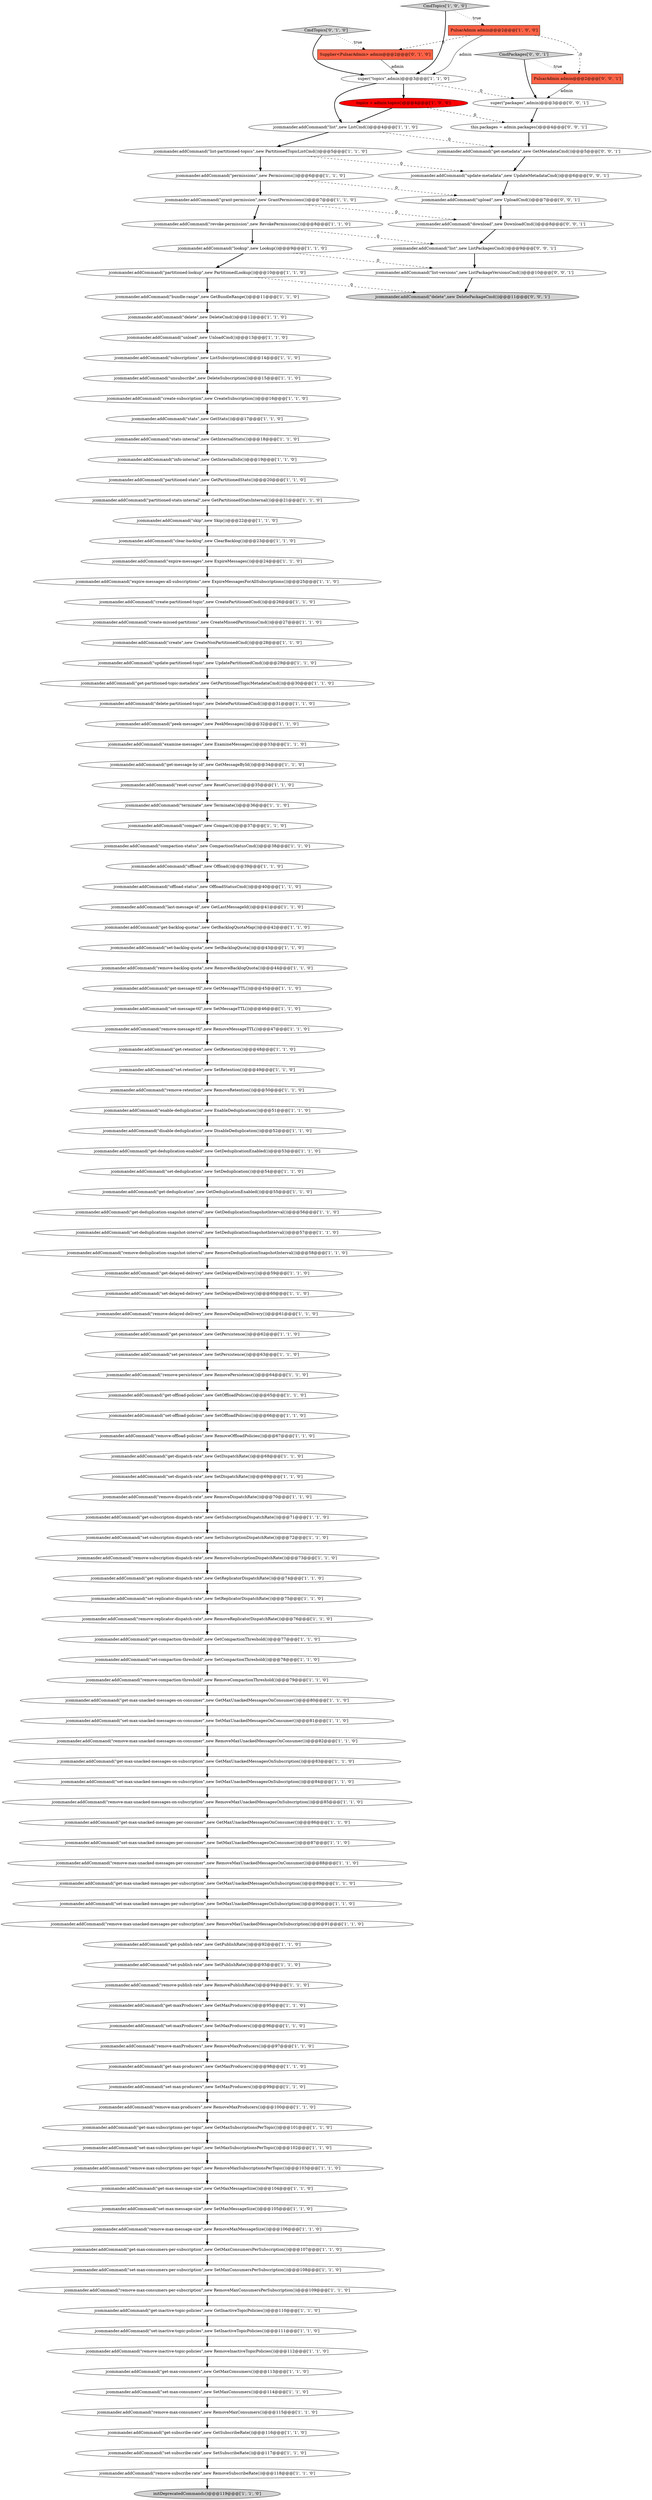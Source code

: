 digraph {
57 [style = filled, label = "jcommander.addCommand(\"remove-offload-policies\",new RemoveOffloadPolicies())@@@67@@@['1', '1', '0']", fillcolor = white, shape = ellipse image = "AAA0AAABBB1BBB"];
114 [style = filled, label = "jcommander.addCommand(\"remove-max-unacked-messages-on-subscription\",new RemoveMaxUnackedMessagesOnSubscription())@@@85@@@['1', '1', '0']", fillcolor = white, shape = ellipse image = "AAA0AAABBB1BBB"];
27 [style = filled, label = "jcommander.addCommand(\"remove-subscribe-rate\",new RemoveSubscribeRate())@@@118@@@['1', '1', '0']", fillcolor = white, shape = ellipse image = "AAA0AAABBB1BBB"];
110 [style = filled, label = "jcommander.addCommand(\"remove-replicator-dispatch-rate\",new RemoveReplicatorDispatchRate())@@@76@@@['1', '1', '0']", fillcolor = white, shape = ellipse image = "AAA0AAABBB1BBB"];
60 [style = filled, label = "CmdTopics['1', '0', '0']", fillcolor = lightgray, shape = diamond image = "AAA0AAABBB1BBB"];
20 [style = filled, label = "jcommander.addCommand(\"remove-delayed-delivery\",new RemoveDelayedDelivery())@@@61@@@['1', '1', '0']", fillcolor = white, shape = ellipse image = "AAA0AAABBB1BBB"];
64 [style = filled, label = "jcommander.addCommand(\"info-internal\",new GetInternalInfo())@@@19@@@['1', '1', '0']", fillcolor = white, shape = ellipse image = "AAA0AAABBB1BBB"];
75 [style = filled, label = "jcommander.addCommand(\"get-max-unacked-messages-per-consumer\",new GetMaxUnackedMessagesOnConsumer())@@@86@@@['1', '1', '0']", fillcolor = white, shape = ellipse image = "AAA0AAABBB1BBB"];
43 [style = filled, label = "jcommander.addCommand(\"get-message-ttl\",new GetMessageTTL())@@@45@@@['1', '1', '0']", fillcolor = white, shape = ellipse image = "AAA0AAABBB1BBB"];
29 [style = filled, label = "jcommander.addCommand(\"get-offload-policies\",new GetOffloadPolicies())@@@65@@@['1', '1', '0']", fillcolor = white, shape = ellipse image = "AAA0AAABBB1BBB"];
66 [style = filled, label = "jcommander.addCommand(\"remove-backlog-quota\",new RemoveBacklogQuota())@@@44@@@['1', '1', '0']", fillcolor = white, shape = ellipse image = "AAA0AAABBB1BBB"];
18 [style = filled, label = "jcommander.addCommand(\"offload-status\",new OffloadStatusCmd())@@@40@@@['1', '1', '0']", fillcolor = white, shape = ellipse image = "AAA0AAABBB1BBB"];
97 [style = filled, label = "topics = admin.topics()@@@4@@@['1', '0', '0']", fillcolor = red, shape = ellipse image = "AAA1AAABBB1BBB"];
39 [style = filled, label = "jcommander.addCommand(\"set-message-ttl\",new SetMessageTTL())@@@46@@@['1', '1', '0']", fillcolor = white, shape = ellipse image = "AAA0AAABBB1BBB"];
119 [style = filled, label = "jcommander.addCommand(\"get-max-unacked-messages-on-subscription\",new GetMaxUnackedMessagesOnSubscription())@@@83@@@['1', '1', '0']", fillcolor = white, shape = ellipse image = "AAA0AAABBB1BBB"];
79 [style = filled, label = "jcommander.addCommand(\"get-max-producers\",new GetMaxProducers())@@@98@@@['1', '1', '0']", fillcolor = white, shape = ellipse image = "AAA0AAABBB1BBB"];
82 [style = filled, label = "jcommander.addCommand(\"compact\",new Compact())@@@37@@@['1', '1', '0']", fillcolor = white, shape = ellipse image = "AAA0AAABBB1BBB"];
62 [style = filled, label = "jcommander.addCommand(\"get-max-consumers\",new GetMaxConsumers())@@@113@@@['1', '1', '0']", fillcolor = white, shape = ellipse image = "AAA0AAABBB1BBB"];
38 [style = filled, label = "jcommander.addCommand(\"remove-maxProducers\",new RemoveMaxProducers())@@@97@@@['1', '1', '0']", fillcolor = white, shape = ellipse image = "AAA0AAABBB1BBB"];
89 [style = filled, label = "jcommander.addCommand(\"set-dispatch-rate\",new SetDispatchRate())@@@69@@@['1', '1', '0']", fillcolor = white, shape = ellipse image = "AAA0AAABBB1BBB"];
127 [style = filled, label = "jcommander.addCommand(\"list-versions\",new ListPackageVersionsCmd())@@@10@@@['0', '0', '1']", fillcolor = white, shape = ellipse image = "AAA0AAABBB3BBB"];
96 [style = filled, label = "jcommander.addCommand(\"set-max-producers\",new SetMaxProducers())@@@99@@@['1', '1', '0']", fillcolor = white, shape = ellipse image = "AAA0AAABBB1BBB"];
47 [style = filled, label = "jcommander.addCommand(\"bundle-range\",new GetBundleRange())@@@11@@@['1', '1', '0']", fillcolor = white, shape = ellipse image = "AAA0AAABBB1BBB"];
63 [style = filled, label = "jcommander.addCommand(\"peek-messages\",new PeekMessages())@@@32@@@['1', '1', '0']", fillcolor = white, shape = ellipse image = "AAA0AAABBB1BBB"];
42 [style = filled, label = "jcommander.addCommand(\"get-message-by-id\",new GetMessageById())@@@34@@@['1', '1', '0']", fillcolor = white, shape = ellipse image = "AAA0AAABBB1BBB"];
54 [style = filled, label = "jcommander.addCommand(\"get-max-consumers-per-subscription\",new GetMaxConsumersPerSubscription())@@@107@@@['1', '1', '0']", fillcolor = white, shape = ellipse image = "AAA0AAABBB1BBB"];
106 [style = filled, label = "jcommander.addCommand(\"stats\",new GetStats())@@@17@@@['1', '1', '0']", fillcolor = white, shape = ellipse image = "AAA0AAABBB1BBB"];
68 [style = filled, label = "jcommander.addCommand(\"expire-messages\",new ExpireMessages())@@@24@@@['1', '1', '0']", fillcolor = white, shape = ellipse image = "AAA0AAABBB1BBB"];
25 [style = filled, label = "jcommander.addCommand(\"offload\",new Offload())@@@39@@@['1', '1', '0']", fillcolor = white, shape = ellipse image = "AAA0AAABBB1BBB"];
55 [style = filled, label = "jcommander.addCommand(\"remove-max-consumers-per-subscription\",new RemoveMaxConsumersPerSubscription())@@@109@@@['1', '1', '0']", fillcolor = white, shape = ellipse image = "AAA0AAABBB1BBB"];
76 [style = filled, label = "jcommander.addCommand(\"remove-deduplication-snapshot-interval\",new RemoveDeduplicationSnapshotInterval())@@@58@@@['1', '1', '0']", fillcolor = white, shape = ellipse image = "AAA0AAABBB1BBB"];
59 [style = filled, label = "jcommander.addCommand(\"get-max-message-size\",new GetMaxMessageSize())@@@104@@@['1', '1', '0']", fillcolor = white, shape = ellipse image = "AAA0AAABBB1BBB"];
125 [style = filled, label = "this.packages = admin.packages()@@@4@@@['0', '0', '1']", fillcolor = white, shape = ellipse image = "AAA0AAABBB3BBB"];
32 [style = filled, label = "jcommander.addCommand(\"unload\",new UnloadCmd())@@@13@@@['1', '1', '0']", fillcolor = white, shape = ellipse image = "AAA0AAABBB1BBB"];
4 [style = filled, label = "jcommander.addCommand(\"set-max-unacked-messages-on-subscription\",new SetMaxUnackedMessagesOnSubscription())@@@84@@@['1', '1', '0']", fillcolor = white, shape = ellipse image = "AAA0AAABBB1BBB"];
112 [style = filled, label = "jcommander.addCommand(\"enable-deduplication\",new EnableDeduplication())@@@51@@@['1', '1', '0']", fillcolor = white, shape = ellipse image = "AAA0AAABBB1BBB"];
13 [style = filled, label = "jcommander.addCommand(\"remove-subscription-dispatch-rate\",new RemoveSubscriptionDispatchRate())@@@73@@@['1', '1', '0']", fillcolor = white, shape = ellipse image = "AAA0AAABBB1BBB"];
14 [style = filled, label = "initDeprecatedCommands()@@@119@@@['1', '1', '0']", fillcolor = lightgray, shape = ellipse image = "AAA0AAABBB1BBB"];
123 [style = filled, label = "jcommander.addCommand(\"list\",new ListPackagesCmd())@@@9@@@['0', '0', '1']", fillcolor = white, shape = ellipse image = "AAA0AAABBB3BBB"];
8 [style = filled, label = "jcommander.addCommand(\"remove-retention\",new RemoveRetention())@@@50@@@['1', '1', '0']", fillcolor = white, shape = ellipse image = "AAA0AAABBB1BBB"];
30 [style = filled, label = "jcommander.addCommand(\"set-delayed-delivery\",new SetDelayedDelivery())@@@60@@@['1', '1', '0']", fillcolor = white, shape = ellipse image = "AAA0AAABBB1BBB"];
7 [style = filled, label = "jcommander.addCommand(\"set-replicator-dispatch-rate\",new SetReplicatorDispatchRate())@@@75@@@['1', '1', '0']", fillcolor = white, shape = ellipse image = "AAA0AAABBB1BBB"];
83 [style = filled, label = "jcommander.addCommand(\"create-partitioned-topic\",new CreatePartitionedCmd())@@@26@@@['1', '1', '0']", fillcolor = white, shape = ellipse image = "AAA0AAABBB1BBB"];
115 [style = filled, label = "jcommander.addCommand(\"set-max-unacked-messages-on-consumer\",new SetMaxUnackedMessagesOnConsumer())@@@81@@@['1', '1', '0']", fillcolor = white, shape = ellipse image = "AAA0AAABBB1BBB"];
22 [style = filled, label = "jcommander.addCommand(\"set-max-subscriptions-per-topic\",new SetMaxSubscriptionsPerTopic())@@@102@@@['1', '1', '0']", fillcolor = white, shape = ellipse image = "AAA0AAABBB1BBB"];
10 [style = filled, label = "jcommander.addCommand(\"list\",new ListCmd())@@@4@@@['1', '1', '0']", fillcolor = white, shape = ellipse image = "AAA0AAABBB1BBB"];
50 [style = filled, label = "jcommander.addCommand(\"remove-message-ttl\",new RemoveMessageTTL())@@@47@@@['1', '1', '0']", fillcolor = white, shape = ellipse image = "AAA0AAABBB1BBB"];
84 [style = filled, label = "jcommander.addCommand(\"skip\",new Skip())@@@22@@@['1', '1', '0']", fillcolor = white, shape = ellipse image = "AAA0AAABBB1BBB"];
5 [style = filled, label = "jcommander.addCommand(\"permissions\",new Permissions())@@@6@@@['1', '1', '0']", fillcolor = white, shape = ellipse image = "AAA0AAABBB1BBB"];
99 [style = filled, label = "jcommander.addCommand(\"subscriptions\",new ListSubscriptions())@@@14@@@['1', '1', '0']", fillcolor = white, shape = ellipse image = "AAA0AAABBB1BBB"];
103 [style = filled, label = "jcommander.addCommand(\"remove-max-subscriptions-per-topic\",new RemoveMaxSubscriptionsPerTopic())@@@103@@@['1', '1', '0']", fillcolor = white, shape = ellipse image = "AAA0AAABBB1BBB"];
95 [style = filled, label = "jcommander.addCommand(\"remove-max-unacked-messages-per-consumer\",new RemoveMaxUnackedMessagesOnConsumer())@@@88@@@['1', '1', '0']", fillcolor = white, shape = ellipse image = "AAA0AAABBB1BBB"];
35 [style = filled, label = "jcommander.addCommand(\"terminate\",new Terminate())@@@36@@@['1', '1', '0']", fillcolor = white, shape = ellipse image = "AAA0AAABBB1BBB"];
56 [style = filled, label = "jcommander.addCommand(\"set-subscribe-rate\",new SetSubscribeRate())@@@117@@@['1', '1', '0']", fillcolor = white, shape = ellipse image = "AAA0AAABBB1BBB"];
109 [style = filled, label = "jcommander.addCommand(\"get-max-unacked-messages-on-consumer\",new GetMaxUnackedMessagesOnConsumer())@@@80@@@['1', '1', '0']", fillcolor = white, shape = ellipse image = "AAA0AAABBB1BBB"];
131 [style = filled, label = "jcommander.addCommand(\"update-metadata\",new UpdateMetadataCmd())@@@6@@@['0', '0', '1']", fillcolor = white, shape = ellipse image = "AAA0AAABBB3BBB"];
107 [style = filled, label = "jcommander.addCommand(\"set-publish-rate\",new SetPublishRate())@@@93@@@['1', '1', '0']", fillcolor = white, shape = ellipse image = "AAA0AAABBB1BBB"];
9 [style = filled, label = "jcommander.addCommand(\"create-missed-partitions\",new CreateMissedPartitionsCmd())@@@27@@@['1', '1', '0']", fillcolor = white, shape = ellipse image = "AAA0AAABBB1BBB"];
41 [style = filled, label = "jcommander.addCommand(\"create-subscription\",new CreateSubscription())@@@16@@@['1', '1', '0']", fillcolor = white, shape = ellipse image = "AAA0AAABBB1BBB"];
124 [style = filled, label = "super(\"packages\",admin)@@@3@@@['0', '0', '1']", fillcolor = white, shape = ellipse image = "AAA0AAABBB3BBB"];
121 [style = filled, label = "Supplier<PulsarAdmin> admin@@@2@@@['0', '1', '0']", fillcolor = tomato, shape = box image = "AAA1AAABBB2BBB"];
53 [style = filled, label = "jcommander.addCommand(\"get-max-unacked-messages-per-subscription\",new GetMaxUnackedMessagesOnSubscription())@@@89@@@['1', '1', '0']", fillcolor = white, shape = ellipse image = "AAA0AAABBB1BBB"];
23 [style = filled, label = "jcommander.addCommand(\"expire-messages-all-subscriptions\",new ExpireMessagesForAllSubscriptions())@@@25@@@['1', '1', '0']", fillcolor = white, shape = ellipse image = "AAA0AAABBB1BBB"];
28 [style = filled, label = "jcommander.addCommand(\"lookup\",new Lookup())@@@9@@@['1', '1', '0']", fillcolor = white, shape = ellipse image = "AAA0AAABBB1BBB"];
132 [style = filled, label = "jcommander.addCommand(\"delete\",new DeletePackageCmd())@@@11@@@['0', '0', '1']", fillcolor = lightgray, shape = ellipse image = "AAA0AAABBB3BBB"];
49 [style = filled, label = "jcommander.addCommand(\"set-deduplication-snapshot-interval\",new SetDeduplicationSnapshotInterval())@@@57@@@['1', '1', '0']", fillcolor = white, shape = ellipse image = "AAA0AAABBB1BBB"];
40 [style = filled, label = "jcommander.addCommand(\"remove-compaction-threshold\",new RemoveCompactionThreshold())@@@79@@@['1', '1', '0']", fillcolor = white, shape = ellipse image = "AAA0AAABBB1BBB"];
36 [style = filled, label = "jcommander.addCommand(\"remove-persistence\",new RemovePersistence())@@@64@@@['1', '1', '0']", fillcolor = white, shape = ellipse image = "AAA0AAABBB1BBB"];
58 [style = filled, label = "jcommander.addCommand(\"create\",new CreateNonPartitionedCmd())@@@28@@@['1', '1', '0']", fillcolor = white, shape = ellipse image = "AAA0AAABBB1BBB"];
2 [style = filled, label = "jcommander.addCommand(\"last-message-id\",new GetLastMessageId())@@@41@@@['1', '1', '0']", fillcolor = white, shape = ellipse image = "AAA0AAABBB1BBB"];
33 [style = filled, label = "jcommander.addCommand(\"disable-deduplication\",new DisableDeduplication())@@@52@@@['1', '1', '0']", fillcolor = white, shape = ellipse image = "AAA0AAABBB1BBB"];
48 [style = filled, label = "jcommander.addCommand(\"get-maxProducers\",new GetMaxProducers())@@@95@@@['1', '1', '0']", fillcolor = white, shape = ellipse image = "AAA0AAABBB1BBB"];
86 [style = filled, label = "jcommander.addCommand(\"get-dispatch-rate\",new GetDispatchRate())@@@68@@@['1', '1', '0']", fillcolor = white, shape = ellipse image = "AAA0AAABBB1BBB"];
98 [style = filled, label = "PulsarAdmin admin@@@2@@@['1', '0', '0']", fillcolor = tomato, shape = box image = "AAA1AAABBB1BBB"];
81 [style = filled, label = "jcommander.addCommand(\"get-subscribe-rate\",new GetSubscribeRate())@@@116@@@['1', '1', '0']", fillcolor = white, shape = ellipse image = "AAA0AAABBB1BBB"];
85 [style = filled, label = "jcommander.addCommand(\"get-inactive-topic-policies\",new GetInactiveTopicPolicies())@@@110@@@['1', '1', '0']", fillcolor = white, shape = ellipse image = "AAA0AAABBB1BBB"];
15 [style = filled, label = "jcommander.addCommand(\"get-compaction-threshold\",new GetCompactionThreshold())@@@77@@@['1', '1', '0']", fillcolor = white, shape = ellipse image = "AAA0AAABBB1BBB"];
101 [style = filled, label = "jcommander.addCommand(\"set-max-unacked-messages-per-consumer\",new SetMaxUnackedMessagesOnConsumer())@@@87@@@['1', '1', '0']", fillcolor = white, shape = ellipse image = "AAA0AAABBB1BBB"];
21 [style = filled, label = "jcommander.addCommand(\"set-persistence\",new SetPersistence())@@@63@@@['1', '1', '0']", fillcolor = white, shape = ellipse image = "AAA0AAABBB1BBB"];
129 [style = filled, label = "jcommander.addCommand(\"upload\",new UploadCmd())@@@7@@@['0', '0', '1']", fillcolor = white, shape = ellipse image = "AAA0AAABBB3BBB"];
72 [style = filled, label = "jcommander.addCommand(\"remove-publish-rate\",new RemovePublishRate())@@@94@@@['1', '1', '0']", fillcolor = white, shape = ellipse image = "AAA0AAABBB1BBB"];
100 [style = filled, label = "jcommander.addCommand(\"remove-max-consumers\",new RemoveMaxConsumers())@@@115@@@['1', '1', '0']", fillcolor = white, shape = ellipse image = "AAA0AAABBB1BBB"];
61 [style = filled, label = "jcommander.addCommand(\"get-deduplication-snapshot-interval\",new GetDeduplicationSnapshotInterval())@@@56@@@['1', '1', '0']", fillcolor = white, shape = ellipse image = "AAA0AAABBB1BBB"];
78 [style = filled, label = "jcommander.addCommand(\"partitioned-stats-internal\",new GetPartitionedStatsInternal())@@@21@@@['1', '1', '0']", fillcolor = white, shape = ellipse image = "AAA0AAABBB1BBB"];
3 [style = filled, label = "jcommander.addCommand(\"remove-max-producers\",new RemoveMaxProducers())@@@100@@@['1', '1', '0']", fillcolor = white, shape = ellipse image = "AAA0AAABBB1BBB"];
87 [style = filled, label = "jcommander.addCommand(\"set-max-message-size\",new SetMaxMessageSize())@@@105@@@['1', '1', '0']", fillcolor = white, shape = ellipse image = "AAA0AAABBB1BBB"];
122 [style = filled, label = "PulsarAdmin admin@@@2@@@['0', '0', '1']", fillcolor = tomato, shape = box image = "AAA0AAABBB3BBB"];
73 [style = filled, label = "jcommander.addCommand(\"delete-partitioned-topic\",new DeletePartitionedCmd())@@@31@@@['1', '1', '0']", fillcolor = white, shape = ellipse image = "AAA0AAABBB1BBB"];
70 [style = filled, label = "jcommander.addCommand(\"remove-max-unacked-messages-per-subscription\",new RemoveMaxUnackedMessagesOnSubscription())@@@91@@@['1', '1', '0']", fillcolor = white, shape = ellipse image = "AAA0AAABBB1BBB"];
104 [style = filled, label = "jcommander.addCommand(\"clear-backlog\",new ClearBacklog())@@@23@@@['1', '1', '0']", fillcolor = white, shape = ellipse image = "AAA0AAABBB1BBB"];
51 [style = filled, label = "jcommander.addCommand(\"get-replicator-dispatch-rate\",new GetReplicatorDispatchRate())@@@74@@@['1', '1', '0']", fillcolor = white, shape = ellipse image = "AAA0AAABBB1BBB"];
34 [style = filled, label = "jcommander.addCommand(\"remove-inactive-topic-policies\",new RemoveInactiveTopicPolicies())@@@112@@@['1', '1', '0']", fillcolor = white, shape = ellipse image = "AAA0AAABBB1BBB"];
93 [style = filled, label = "jcommander.addCommand(\"delete\",new DeleteCmd())@@@12@@@['1', '1', '0']", fillcolor = white, shape = ellipse image = "AAA0AAABBB1BBB"];
65 [style = filled, label = "jcommander.addCommand(\"partitioned-stats\",new GetPartitionedStats())@@@20@@@['1', '1', '0']", fillcolor = white, shape = ellipse image = "AAA0AAABBB1BBB"];
102 [style = filled, label = "jcommander.addCommand(\"reset-cursor\",new ResetCursor())@@@35@@@['1', '1', '0']", fillcolor = white, shape = ellipse image = "AAA0AAABBB1BBB"];
26 [style = filled, label = "jcommander.addCommand(\"partitioned-lookup\",new PartitionedLookup())@@@10@@@['1', '1', '0']", fillcolor = white, shape = ellipse image = "AAA0AAABBB1BBB"];
52 [style = filled, label = "jcommander.addCommand(\"remove-max-unacked-messages-on-consumer\",new RemoveMaxUnackedMessagesOnConsumer())@@@82@@@['1', '1', '0']", fillcolor = white, shape = ellipse image = "AAA0AAABBB1BBB"];
118 [style = filled, label = "jcommander.addCommand(\"revoke-permission\",new RevokePermissions())@@@8@@@['1', '1', '0']", fillcolor = white, shape = ellipse image = "AAA0AAABBB1BBB"];
130 [style = filled, label = "jcommander.addCommand(\"get-metadata\",new GetMetadataCmd())@@@5@@@['0', '0', '1']", fillcolor = white, shape = ellipse image = "AAA0AAABBB3BBB"];
69 [style = filled, label = "jcommander.addCommand(\"grant-permission\",new GrantPermissions())@@@7@@@['1', '1', '0']", fillcolor = white, shape = ellipse image = "AAA0AAABBB1BBB"];
92 [style = filled, label = "jcommander.addCommand(\"get-deduplication\",new GetDeduplicationEnabled())@@@55@@@['1', '1', '0']", fillcolor = white, shape = ellipse image = "AAA0AAABBB1BBB"];
128 [style = filled, label = "CmdPackages['0', '0', '1']", fillcolor = lightgray, shape = diamond image = "AAA0AAABBB3BBB"];
108 [style = filled, label = "jcommander.addCommand(\"get-delayed-delivery\",new GetDelayedDelivery())@@@59@@@['1', '1', '0']", fillcolor = white, shape = ellipse image = "AAA0AAABBB1BBB"];
105 [style = filled, label = "jcommander.addCommand(\"get-retention\",new GetRetention())@@@48@@@['1', '1', '0']", fillcolor = white, shape = ellipse image = "AAA0AAABBB1BBB"];
90 [style = filled, label = "jcommander.addCommand(\"set-offload-policies\",new SetOffloadPolicies())@@@66@@@['1', '1', '0']", fillcolor = white, shape = ellipse image = "AAA0AAABBB1BBB"];
71 [style = filled, label = "jcommander.addCommand(\"get-max-subscriptions-per-topic\",new GetMaxSubscriptionsPerTopic())@@@101@@@['1', '1', '0']", fillcolor = white, shape = ellipse image = "AAA0AAABBB1BBB"];
91 [style = filled, label = "jcommander.addCommand(\"update-partitioned-topic\",new UpdatePartitionedCmd())@@@29@@@['1', '1', '0']", fillcolor = white, shape = ellipse image = "AAA0AAABBB1BBB"];
116 [style = filled, label = "jcommander.addCommand(\"get-partitioned-topic-metadata\",new GetPartitionedTopicMetadataCmd())@@@30@@@['1', '1', '0']", fillcolor = white, shape = ellipse image = "AAA0AAABBB1BBB"];
17 [style = filled, label = "jcommander.addCommand(\"get-publish-rate\",new GetPublishRate())@@@92@@@['1', '1', '0']", fillcolor = white, shape = ellipse image = "AAA0AAABBB1BBB"];
1 [style = filled, label = "jcommander.addCommand(\"stats-internal\",new GetInternalStats())@@@18@@@['1', '1', '0']", fillcolor = white, shape = ellipse image = "AAA0AAABBB1BBB"];
126 [style = filled, label = "jcommander.addCommand(\"download\",new DownloadCmd())@@@8@@@['0', '0', '1']", fillcolor = white, shape = ellipse image = "AAA0AAABBB3BBB"];
12 [style = filled, label = "jcommander.addCommand(\"set-deduplication\",new SetDeduplication())@@@54@@@['1', '1', '0']", fillcolor = white, shape = ellipse image = "AAA0AAABBB1BBB"];
88 [style = filled, label = "jcommander.addCommand(\"set-max-consumers-per-subscription\",new SetMaxConsumersPerSubscription())@@@108@@@['1', '1', '0']", fillcolor = white, shape = ellipse image = "AAA0AAABBB1BBB"];
117 [style = filled, label = "jcommander.addCommand(\"examine-messages\",new ExamineMessages())@@@33@@@['1', '1', '0']", fillcolor = white, shape = ellipse image = "AAA0AAABBB1BBB"];
11 [style = filled, label = "jcommander.addCommand(\"remove-dispatch-rate\",new RemoveDispatchRate())@@@70@@@['1', '1', '0']", fillcolor = white, shape = ellipse image = "AAA0AAABBB1BBB"];
77 [style = filled, label = "jcommander.addCommand(\"set-inactive-topic-policies\",new SetInactiveTopicPolicies())@@@111@@@['1', '1', '0']", fillcolor = white, shape = ellipse image = "AAA0AAABBB1BBB"];
113 [style = filled, label = "jcommander.addCommand(\"get-persistence\",new GetPersistence())@@@62@@@['1', '1', '0']", fillcolor = white, shape = ellipse image = "AAA0AAABBB1BBB"];
37 [style = filled, label = "jcommander.addCommand(\"set-subscription-dispatch-rate\",new SetSubscriptionDispatchRate())@@@72@@@['1', '1', '0']", fillcolor = white, shape = ellipse image = "AAA0AAABBB1BBB"];
46 [style = filled, label = "jcommander.addCommand(\"set-maxProducers\",new SetMaxProducers())@@@96@@@['1', '1', '0']", fillcolor = white, shape = ellipse image = "AAA0AAABBB1BBB"];
94 [style = filled, label = "jcommander.addCommand(\"get-subscription-dispatch-rate\",new GetSubscriptionDispatchRate())@@@71@@@['1', '1', '0']", fillcolor = white, shape = ellipse image = "AAA0AAABBB1BBB"];
6 [style = filled, label = "jcommander.addCommand(\"unsubscribe\",new DeleteSubscription())@@@15@@@['1', '1', '0']", fillcolor = white, shape = ellipse image = "AAA0AAABBB1BBB"];
44 [style = filled, label = "jcommander.addCommand(\"get-deduplication-enabled\",new GetDeduplicationEnabled())@@@53@@@['1', '1', '0']", fillcolor = white, shape = ellipse image = "AAA0AAABBB1BBB"];
24 [style = filled, label = "jcommander.addCommand(\"get-backlog-quotas\",new GetBacklogQuotaMap())@@@42@@@['1', '1', '0']", fillcolor = white, shape = ellipse image = "AAA0AAABBB1BBB"];
31 [style = filled, label = "jcommander.addCommand(\"list-partitioned-topics\",new PartitionedTopicListCmd())@@@5@@@['1', '1', '0']", fillcolor = white, shape = ellipse image = "AAA0AAABBB1BBB"];
120 [style = filled, label = "CmdTopics['0', '1', '0']", fillcolor = lightgray, shape = diamond image = "AAA0AAABBB2BBB"];
16 [style = filled, label = "jcommander.addCommand(\"set-max-consumers\",new SetMaxConsumers())@@@114@@@['1', '1', '0']", fillcolor = white, shape = ellipse image = "AAA0AAABBB1BBB"];
19 [style = filled, label = "jcommander.addCommand(\"set-backlog-quota\",new SetBacklogQuota())@@@43@@@['1', '1', '0']", fillcolor = white, shape = ellipse image = "AAA0AAABBB1BBB"];
0 [style = filled, label = "jcommander.addCommand(\"compaction-status\",new CompactionStatusCmd())@@@38@@@['1', '1', '0']", fillcolor = white, shape = ellipse image = "AAA0AAABBB1BBB"];
80 [style = filled, label = "super(\"topics\",admin)@@@3@@@['1', '1', '0']", fillcolor = white, shape = ellipse image = "AAA0AAABBB1BBB"];
111 [style = filled, label = "jcommander.addCommand(\"set-max-unacked-messages-per-subscription\",new SetMaxUnackedMessagesOnSubscription())@@@90@@@['1', '1', '0']", fillcolor = white, shape = ellipse image = "AAA0AAABBB1BBB"];
45 [style = filled, label = "jcommander.addCommand(\"set-compaction-threshold\",new SetCompactionThreshold())@@@78@@@['1', '1', '0']", fillcolor = white, shape = ellipse image = "AAA0AAABBB1BBB"];
74 [style = filled, label = "jcommander.addCommand(\"set-retention\",new SetRetention())@@@49@@@['1', '1', '0']", fillcolor = white, shape = ellipse image = "AAA0AAABBB1BBB"];
67 [style = filled, label = "jcommander.addCommand(\"remove-max-message-size\",new RemoveMaxMessageSize())@@@106@@@['1', '1', '0']", fillcolor = white, shape = ellipse image = "AAA0AAABBB1BBB"];
47->93 [style = bold, label=""];
105->74 [style = bold, label=""];
8->112 [style = bold, label=""];
83->9 [style = bold, label=""];
77->34 [style = bold, label=""];
74->8 [style = bold, label=""];
30->20 [style = bold, label=""];
36->29 [style = bold, label=""];
94->37 [style = bold, label=""];
96->3 [style = bold, label=""];
56->27 [style = bold, label=""];
10->130 [style = dashed, label="0"];
82->0 [style = bold, label=""];
122->124 [style = solid, label="admin"];
123->127 [style = bold, label=""];
118->28 [style = bold, label=""];
22->103 [style = bold, label=""];
9->58 [style = bold, label=""];
13->51 [style = bold, label=""];
40->109 [style = bold, label=""];
20->113 [style = bold, label=""];
57->86 [style = bold, label=""];
75->101 [style = bold, label=""];
21->36 [style = bold, label=""];
60->98 [style = dotted, label="true"];
119->4 [style = bold, label=""];
101->95 [style = bold, label=""];
0->25 [style = bold, label=""];
51->7 [style = bold, label=""];
6->41 [style = bold, label=""];
17->107 [style = bold, label=""];
124->125 [style = bold, label=""];
5->129 [style = dashed, label="0"];
2->24 [style = bold, label=""];
97->125 [style = dashed, label="0"];
33->44 [style = bold, label=""];
39->50 [style = bold, label=""];
35->82 [style = bold, label=""];
61->49 [style = bold, label=""];
70->17 [style = bold, label=""];
46->38 [style = bold, label=""];
24->19 [style = bold, label=""];
42->102 [style = bold, label=""];
10->31 [style = bold, label=""];
38->79 [style = bold, label=""];
55->85 [style = bold, label=""];
85->77 [style = bold, label=""];
126->123 [style = bold, label=""];
118->123 [style = dashed, label="0"];
31->5 [style = bold, label=""];
26->47 [style = bold, label=""];
112->33 [style = bold, label=""];
80->124 [style = dashed, label="0"];
31->131 [style = dashed, label="0"];
127->132 [style = bold, label=""];
23->83 [style = bold, label=""];
44->12 [style = bold, label=""];
53->111 [style = bold, label=""];
90->57 [style = bold, label=""];
65->78 [style = bold, label=""];
32->99 [style = bold, label=""];
86->89 [style = bold, label=""];
81->56 [style = bold, label=""];
26->132 [style = dashed, label="0"];
69->126 [style = dashed, label="0"];
52->119 [style = bold, label=""];
3->71 [style = bold, label=""];
109->115 [style = bold, label=""];
34->62 [style = bold, label=""];
92->61 [style = bold, label=""];
120->121 [style = dotted, label="true"];
131->129 [style = bold, label=""];
97->10 [style = bold, label=""];
115->52 [style = bold, label=""];
37->13 [style = bold, label=""];
54->88 [style = bold, label=""];
128->122 [style = dotted, label="true"];
73->63 [style = bold, label=""];
27->14 [style = bold, label=""];
67->54 [style = bold, label=""];
78->84 [style = bold, label=""];
107->72 [style = bold, label=""];
25->18 [style = bold, label=""];
28->26 [style = bold, label=""];
108->30 [style = bold, label=""];
58->91 [style = bold, label=""];
125->130 [style = bold, label=""];
106->1 [style = bold, label=""];
63->117 [style = bold, label=""];
129->126 [style = bold, label=""];
80->97 [style = bold, label=""];
48->46 [style = bold, label=""];
62->16 [style = bold, label=""];
98->80 [style = solid, label="admin"];
114->75 [style = bold, label=""];
16->100 [style = bold, label=""];
100->81 [style = bold, label=""];
19->66 [style = bold, label=""];
98->122 [style = dashed, label="0"];
93->32 [style = bold, label=""];
64->65 [style = bold, label=""];
76->108 [style = bold, label=""];
87->67 [style = bold, label=""];
66->43 [style = bold, label=""];
113->21 [style = bold, label=""];
84->104 [style = bold, label=""];
59->87 [style = bold, label=""];
91->116 [style = bold, label=""];
43->39 [style = bold, label=""];
45->40 [style = bold, label=""];
72->48 [style = bold, label=""];
88->55 [style = bold, label=""];
69->118 [style = bold, label=""];
4->114 [style = bold, label=""];
71->22 [style = bold, label=""];
117->42 [style = bold, label=""];
15->45 [style = bold, label=""];
49->76 [style = bold, label=""];
41->106 [style = bold, label=""];
110->15 [style = bold, label=""];
79->96 [style = bold, label=""];
98->121 [style = dashed, label="0"];
12->92 [style = bold, label=""];
28->127 [style = dashed, label="0"];
50->105 [style = bold, label=""];
120->80 [style = bold, label=""];
121->80 [style = solid, label="admin"];
104->68 [style = bold, label=""];
80->10 [style = bold, label=""];
116->73 [style = bold, label=""];
18->2 [style = bold, label=""];
99->6 [style = bold, label=""];
11->94 [style = bold, label=""];
102->35 [style = bold, label=""];
128->124 [style = bold, label=""];
89->11 [style = bold, label=""];
5->69 [style = bold, label=""];
7->110 [style = bold, label=""];
95->53 [style = bold, label=""];
103->59 [style = bold, label=""];
29->90 [style = bold, label=""];
130->131 [style = bold, label=""];
60->80 [style = bold, label=""];
1->64 [style = bold, label=""];
111->70 [style = bold, label=""];
68->23 [style = bold, label=""];
}
